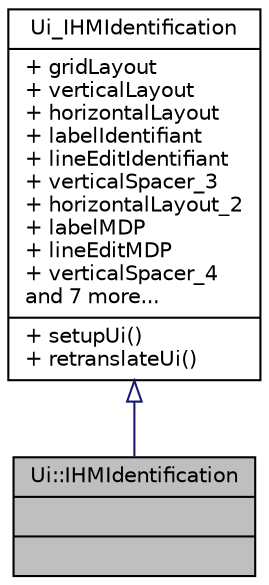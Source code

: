 digraph "Ui::IHMIdentification"
{
 // LATEX_PDF_SIZE
  edge [fontname="Helvetica",fontsize="10",labelfontname="Helvetica",labelfontsize="10"];
  node [fontname="Helvetica",fontsize="10",shape=record];
  Node1 [label="{Ui::IHMIdentification\n||}",height=0.2,width=0.4,color="black", fillcolor="grey75", style="filled", fontcolor="black",tooltip=" "];
  Node2 -> Node1 [dir="back",color="midnightblue",fontsize="10",style="solid",arrowtail="onormal",fontname="Helvetica"];
  Node2 [label="{Ui_IHMIdentification\n|+ gridLayout\l+ verticalLayout\l+ horizontalLayout\l+ labelIdentifiant\l+ lineEditIdentifiant\l+ verticalSpacer_3\l+ horizontalLayout_2\l+ labelMDP\l+ lineEditMDP\l+ verticalSpacer_4\land 7 more...\l|+ setupUi()\l+ retranslateUi()\l}",height=0.2,width=0.4,color="black", fillcolor="white", style="filled",URL="$class_ui___i_h_m_identification.html",tooltip=" "];
}
